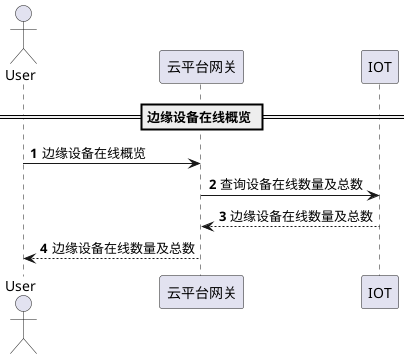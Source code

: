 @startuml
autonumber
== 边缘设备在线概览 ==
actor User as user
participant "云平台网关" as center
participant "IOT" as iot

user -> center : 边缘设备在线概览
iot <- center : 查询设备在线数量及总数
iot --> center : 边缘设备在线数量及总数
center --> user : 边缘设备在线数量及总数

@enduml